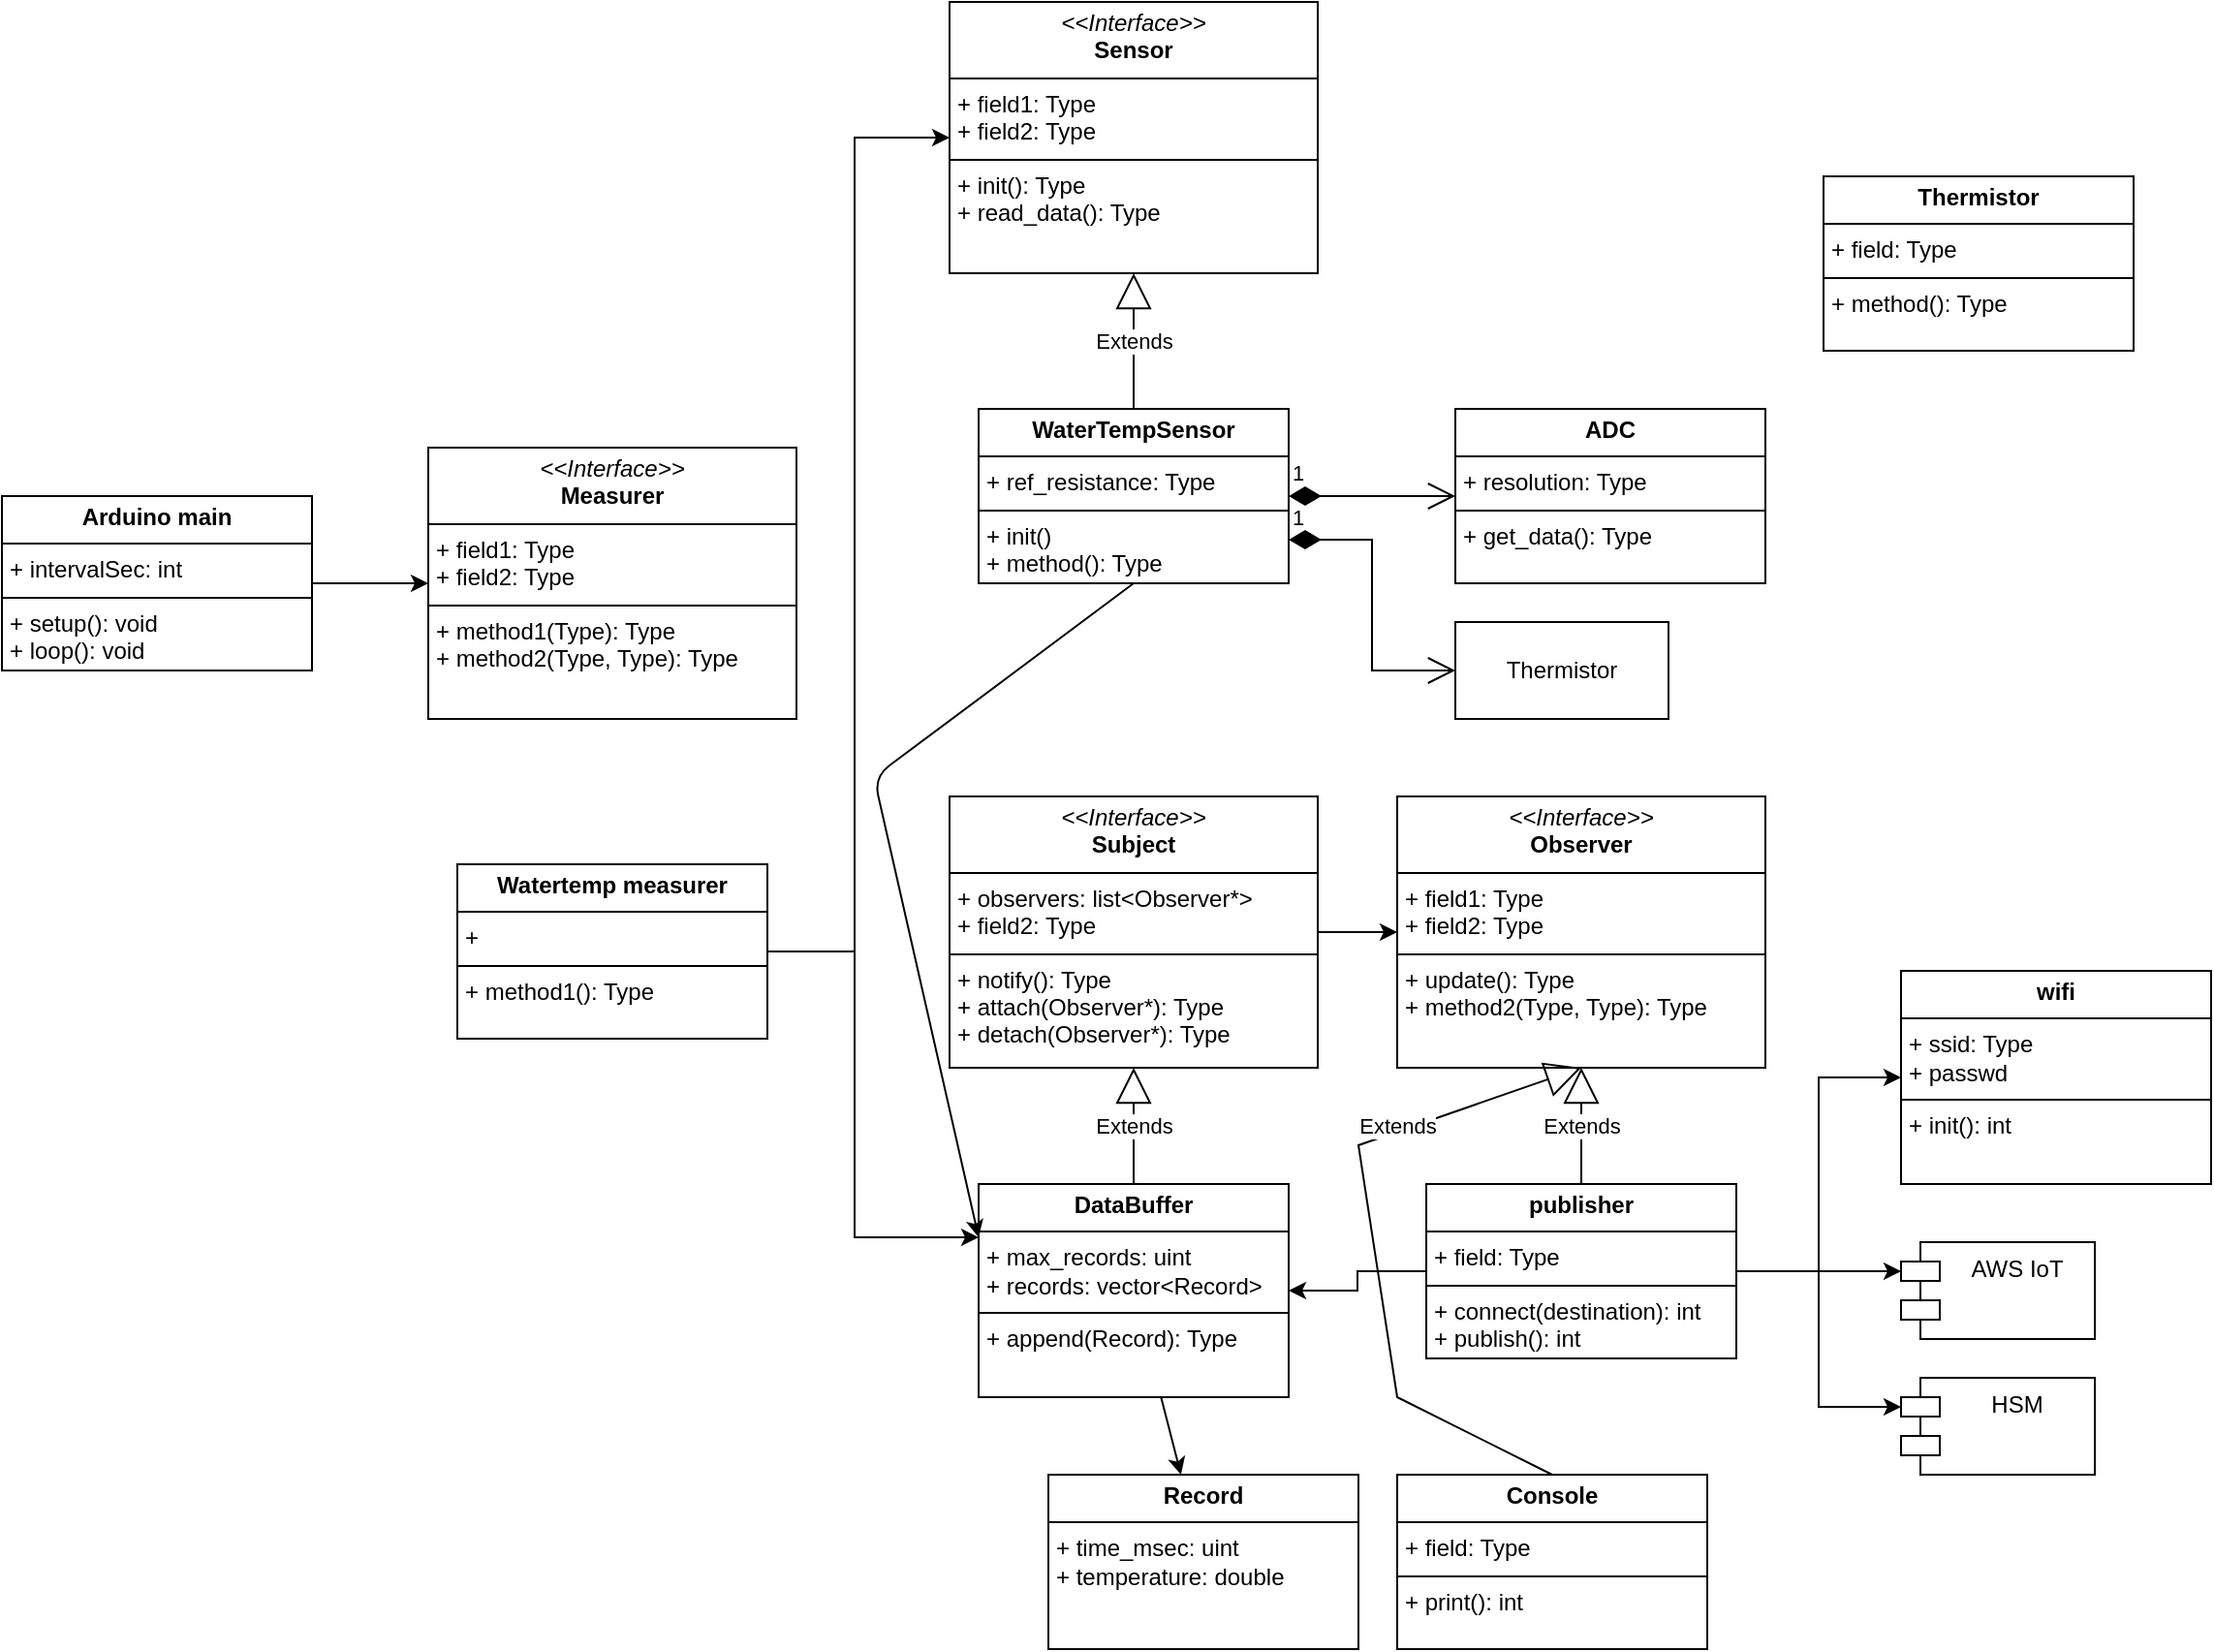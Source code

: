 <mxfile>
    <diagram name="ページ1" id="UR_ITEIautQUsva23LOp">
        <mxGraphModel dx="1621" dy="1147" grid="1" gridSize="10" guides="1" tooltips="1" connect="1" arrows="1" fold="1" page="1" pageScale="1" pageWidth="827" pageHeight="1169" math="0" shadow="0">
            <root>
                <mxCell id="0"/>
                <mxCell id="1" parent="0"/>
                <mxCell id="nueoBePni5CHiUYIm0EF-1" value="&lt;p style=&quot;margin:0px;margin-top:4px;text-align:center;&quot;&gt;&lt;i&gt;&amp;lt;&amp;lt;Interface&amp;gt;&amp;gt;&lt;/i&gt;&lt;br&gt;&lt;b&gt;Sensor&lt;/b&gt;&lt;/p&gt;&lt;hr size=&quot;1&quot; style=&quot;border-style:solid;&quot;&gt;&lt;p style=&quot;margin:0px;margin-left:4px;&quot;&gt;+ field1: Type&lt;br&gt;+ field2: Type&lt;/p&gt;&lt;hr size=&quot;1&quot; style=&quot;border-style:solid;&quot;&gt;&lt;p style=&quot;margin:0px;margin-left:4px;&quot;&gt;+ init(): Type&lt;br&gt;+ read_data(): Type&lt;/p&gt;" style="verticalAlign=top;align=left;overflow=fill;html=1;whiteSpace=wrap;" parent="1" vertex="1">
                    <mxGeometry x="399" y="140" width="190" height="140" as="geometry"/>
                </mxCell>
                <mxCell id="nueoBePni5CHiUYIm0EF-2" value="&lt;p style=&quot;margin:0px;margin-top:4px;text-align:center;&quot;&gt;&lt;i&gt;&amp;lt;&amp;lt;Interface&amp;gt;&amp;gt;&lt;/i&gt;&lt;br&gt;&lt;b&gt;Measurer&lt;/b&gt;&lt;/p&gt;&lt;hr size=&quot;1&quot; style=&quot;border-style:solid;&quot;&gt;&lt;p style=&quot;margin:0px;margin-left:4px;&quot;&gt;+ field1: Type&lt;br&gt;+ field2: Type&lt;/p&gt;&lt;hr size=&quot;1&quot; style=&quot;border-style:solid;&quot;&gt;&lt;p style=&quot;margin:0px;margin-left:4px;&quot;&gt;+ method1(Type): Type&lt;br&gt;+ method2(Type, Type): Type&lt;/p&gt;" style="verticalAlign=top;align=left;overflow=fill;html=1;whiteSpace=wrap;" parent="1" vertex="1">
                    <mxGeometry x="130" y="370" width="190" height="140" as="geometry"/>
                </mxCell>
                <mxCell id="nueoBePni5CHiUYIm0EF-3" value="&lt;p style=&quot;margin:0px;margin-top:4px;text-align:center;&quot;&gt;&lt;i&gt;&amp;lt;&amp;lt;Interface&amp;gt;&amp;gt;&lt;/i&gt;&lt;br&gt;&lt;b&gt;Subject&lt;/b&gt;&lt;/p&gt;&lt;hr size=&quot;1&quot; style=&quot;border-style:solid;&quot;&gt;&lt;p style=&quot;margin:0px;margin-left:4px;&quot;&gt;+ observers: list&amp;lt;Observer*&amp;gt;&lt;br&gt;+ field2: Type&lt;/p&gt;&lt;hr size=&quot;1&quot; style=&quot;border-style:solid;&quot;&gt;&lt;p style=&quot;margin:0px;margin-left:4px;&quot;&gt;+ notify(): Type&lt;/p&gt;&lt;p style=&quot;margin:0px;margin-left:4px;&quot;&gt;+ attach(Observer*): Type&lt;/p&gt;&lt;p style=&quot;margin:0px;margin-left:4px;&quot;&gt;+ detach(Observer*): Type&lt;/p&gt;" style="verticalAlign=top;align=left;overflow=fill;html=1;whiteSpace=wrap;" parent="1" vertex="1">
                    <mxGeometry x="399" y="550" width="190" height="140" as="geometry"/>
                </mxCell>
                <mxCell id="nueoBePni5CHiUYIm0EF-4" value="&lt;p style=&quot;margin:0px;margin-top:4px;text-align:center;&quot;&gt;&lt;i&gt;&amp;lt;&amp;lt;Interface&amp;gt;&amp;gt;&lt;/i&gt;&lt;br&gt;&lt;b&gt;Observer&lt;/b&gt;&lt;/p&gt;&lt;hr size=&quot;1&quot; style=&quot;border-style:solid;&quot;&gt;&lt;p style=&quot;margin:0px;margin-left:4px;&quot;&gt;+ field1: Type&lt;br&gt;+ field2: Type&lt;/p&gt;&lt;hr size=&quot;1&quot; style=&quot;border-style:solid;&quot;&gt;&lt;p style=&quot;margin:0px;margin-left:4px;&quot;&gt;+ update(): Type&lt;br&gt;+ method2(Type, Type): Type&lt;/p&gt;" style="verticalAlign=top;align=left;overflow=fill;html=1;whiteSpace=wrap;" parent="1" vertex="1">
                    <mxGeometry x="630" y="550" width="190" height="140" as="geometry"/>
                </mxCell>
                <mxCell id="6" style="edgeStyle=none;html=1;" edge="1" parent="1" source="nueoBePni5CHiUYIm0EF-5" target="5">
                    <mxGeometry relative="1" as="geometry"/>
                </mxCell>
                <mxCell id="nueoBePni5CHiUYIm0EF-5" value="&lt;p style=&quot;margin:0px;margin-top:4px;text-align:center;&quot;&gt;&lt;b&gt;DataBuffer&lt;/b&gt;&lt;/p&gt;&lt;hr size=&quot;1&quot; style=&quot;border-style:solid;&quot;&gt;&lt;p style=&quot;margin:0px;margin-left:4px;&quot;&gt;+ max_records: uint&lt;/p&gt;&lt;p style=&quot;margin:0px;margin-left:4px;&quot;&gt;+ records: vector&amp;lt;Record&amp;gt;&lt;/p&gt;&lt;hr size=&quot;1&quot; style=&quot;border-style:solid;&quot;&gt;&lt;p style=&quot;margin:0px;margin-left:4px;&quot;&gt;+ append(Record): Type&lt;/p&gt;" style="verticalAlign=top;align=left;overflow=fill;html=1;whiteSpace=wrap;" parent="1" vertex="1">
                    <mxGeometry x="414" y="750" width="160" height="110" as="geometry"/>
                </mxCell>
                <mxCell id="2" style="edgeStyle=none;html=1;entryX=0;entryY=0.25;entryDx=0;entryDy=0;exitX=0.5;exitY=1;exitDx=0;exitDy=0;" parent="1" source="nueoBePni5CHiUYIm0EF-6" target="nueoBePni5CHiUYIm0EF-5" edge="1">
                    <mxGeometry relative="1" as="geometry">
                        <Array as="points">
                            <mxPoint x="360" y="540"/>
                        </Array>
                    </mxGeometry>
                </mxCell>
                <mxCell id="nueoBePni5CHiUYIm0EF-6" value="&lt;p style=&quot;margin:0px;margin-top:4px;text-align:center;&quot;&gt;&lt;b&gt;WaterTempSensor&lt;/b&gt;&lt;/p&gt;&lt;hr size=&quot;1&quot; style=&quot;border-style:solid;&quot;&gt;&lt;p style=&quot;margin:0px;margin-left:4px;&quot;&gt;+ ref_resistance: Type&lt;/p&gt;&lt;hr size=&quot;1&quot; style=&quot;border-style:solid;&quot;&gt;&lt;p style=&quot;margin:0px;margin-left:4px;&quot;&gt;+ init()&lt;/p&gt;&lt;p style=&quot;margin:0px;margin-left:4px;&quot;&gt;+ method(): Type&lt;/p&gt;" style="verticalAlign=top;align=left;overflow=fill;html=1;whiteSpace=wrap;" parent="1" vertex="1">
                    <mxGeometry x="414" y="350" width="160" height="90" as="geometry"/>
                </mxCell>
                <mxCell id="nueoBePni5CHiUYIm0EF-18" style="edgeStyle=orthogonalEdgeStyle;rounded=0;orthogonalLoop=1;jettySize=auto;html=1;" parent="1" source="nueoBePni5CHiUYIm0EF-3" target="nueoBePni5CHiUYIm0EF-4" edge="1">
                    <mxGeometry relative="1" as="geometry"/>
                </mxCell>
                <mxCell id="nueoBePni5CHiUYIm0EF-31" style="edgeStyle=orthogonalEdgeStyle;rounded=0;orthogonalLoop=1;jettySize=auto;html=1;" parent="1" source="nueoBePni5CHiUYIm0EF-7" target="nueoBePni5CHiUYIm0EF-5" edge="1">
                    <mxGeometry relative="1" as="geometry"/>
                </mxCell>
                <mxCell id="nueoBePni5CHiUYIm0EF-32" style="edgeStyle=orthogonalEdgeStyle;rounded=0;orthogonalLoop=1;jettySize=auto;html=1;entryX=0;entryY=0.5;entryDx=0;entryDy=0;" parent="1" source="nueoBePni5CHiUYIm0EF-7" target="nueoBePni5CHiUYIm0EF-27" edge="1">
                    <mxGeometry relative="1" as="geometry"/>
                </mxCell>
                <mxCell id="nueoBePni5CHiUYIm0EF-7" value="&lt;p style=&quot;margin:0px;margin-top:4px;text-align:center;&quot;&gt;&lt;b&gt;publisher&lt;/b&gt;&lt;/p&gt;&lt;hr size=&quot;1&quot; style=&quot;border-style:solid;&quot;&gt;&lt;p style=&quot;margin:0px;margin-left:4px;&quot;&gt;+ field: Type&lt;/p&gt;&lt;hr size=&quot;1&quot; style=&quot;border-style:solid;&quot;&gt;&lt;p style=&quot;margin:0px;margin-left:4px;&quot;&gt;+ connect(destination): int&lt;/p&gt;&lt;p style=&quot;margin:0px;margin-left:4px;&quot;&gt;+ publish(): int&lt;/p&gt;" style="verticalAlign=top;align=left;overflow=fill;html=1;whiteSpace=wrap;" parent="1" vertex="1">
                    <mxGeometry x="645" y="750" width="160" height="90" as="geometry"/>
                </mxCell>
                <mxCell id="nueoBePni5CHiUYIm0EF-8" value="&lt;p style=&quot;margin:0px;margin-top:4px;text-align:center;&quot;&gt;&lt;b&gt;ADC&lt;/b&gt;&lt;/p&gt;&lt;hr size=&quot;1&quot; style=&quot;border-style:solid;&quot;&gt;&lt;p style=&quot;margin:0px;margin-left:4px;&quot;&gt;+ resolution: Type&lt;/p&gt;&lt;hr size=&quot;1&quot; style=&quot;border-style:solid;&quot;&gt;&lt;p style=&quot;margin:0px;margin-left:4px;&quot;&gt;+ get_data(): Type&lt;/p&gt;" style="verticalAlign=top;align=left;overflow=fill;html=1;whiteSpace=wrap;" parent="1" vertex="1">
                    <mxGeometry x="660" y="350" width="160" height="90" as="geometry"/>
                </mxCell>
                <mxCell id="nueoBePni5CHiUYIm0EF-9" value="&lt;p style=&quot;margin:0px;margin-top:4px;text-align:center;&quot;&gt;&lt;b&gt;Thermistor&lt;/b&gt;&lt;/p&gt;&lt;hr size=&quot;1&quot; style=&quot;border-style:solid;&quot;&gt;&lt;p style=&quot;margin:0px;margin-left:4px;&quot;&gt;+ field: Type&lt;/p&gt;&lt;hr size=&quot;1&quot; style=&quot;border-style:solid;&quot;&gt;&lt;p style=&quot;margin:0px;margin-left:4px;&quot;&gt;+ method(): Type&lt;/p&gt;" style="verticalAlign=top;align=left;overflow=fill;html=1;whiteSpace=wrap;" parent="1" vertex="1">
                    <mxGeometry x="850" y="230" width="160" height="90" as="geometry"/>
                </mxCell>
                <mxCell id="nueoBePni5CHiUYIm0EF-16" style="edgeStyle=orthogonalEdgeStyle;rounded=0;orthogonalLoop=1;jettySize=auto;html=1;entryX=0;entryY=0.5;entryDx=0;entryDy=0;" parent="1" source="nueoBePni5CHiUYIm0EF-30" target="nueoBePni5CHiUYIm0EF-1" edge="1">
                    <mxGeometry relative="1" as="geometry">
                        <Array as="points">
                            <mxPoint x="350" y="630"/>
                            <mxPoint x="350" y="210"/>
                        </Array>
                    </mxGeometry>
                </mxCell>
                <mxCell id="nueoBePni5CHiUYIm0EF-17" style="edgeStyle=orthogonalEdgeStyle;rounded=0;orthogonalLoop=1;jettySize=auto;html=1;entryX=0;entryY=0.25;entryDx=0;entryDy=0;" parent="1" source="nueoBePni5CHiUYIm0EF-30" target="nueoBePni5CHiUYIm0EF-5" edge="1">
                    <mxGeometry relative="1" as="geometry">
                        <Array as="points">
                            <mxPoint x="350" y="630"/>
                            <mxPoint x="350" y="778"/>
                        </Array>
                    </mxGeometry>
                </mxCell>
                <mxCell id="nueoBePni5CHiUYIm0EF-34" style="edgeStyle=orthogonalEdgeStyle;rounded=0;orthogonalLoop=1;jettySize=auto;html=1;" parent="1" source="nueoBePni5CHiUYIm0EF-15" target="nueoBePni5CHiUYIm0EF-2" edge="1">
                    <mxGeometry relative="1" as="geometry"/>
                </mxCell>
                <mxCell id="nueoBePni5CHiUYIm0EF-15" value="&lt;p style=&quot;margin:0px;margin-top:4px;text-align:center;&quot;&gt;&lt;b&gt;Arduino main&lt;/b&gt;&lt;/p&gt;&lt;hr size=&quot;1&quot; style=&quot;border-style:solid;&quot;&gt;&lt;p style=&quot;margin:0px;margin-left:4px;&quot;&gt;+ intervalSec: int&lt;/p&gt;&lt;hr size=&quot;1&quot; style=&quot;border-style:solid;&quot;&gt;&lt;p style=&quot;margin:0px;margin-left:4px;&quot;&gt;+ setup(): void&lt;/p&gt;&lt;p style=&quot;margin:0px;margin-left:4px;&quot;&gt;+ loop(): void&lt;/p&gt;" style="verticalAlign=top;align=left;overflow=fill;html=1;whiteSpace=wrap;" parent="1" vertex="1">
                    <mxGeometry x="-90" y="395" width="160" height="90" as="geometry"/>
                </mxCell>
                <mxCell id="nueoBePni5CHiUYIm0EF-19" value="AWS IoT" style="shape=module;align=left;spacingLeft=20;align=center;verticalAlign=top;whiteSpace=wrap;html=1;" parent="1" vertex="1">
                    <mxGeometry x="890" y="780" width="100" height="50" as="geometry"/>
                </mxCell>
                <mxCell id="nueoBePni5CHiUYIm0EF-20" style="edgeStyle=orthogonalEdgeStyle;rounded=0;orthogonalLoop=1;jettySize=auto;html=1;entryX=0;entryY=0;entryDx=0;entryDy=15;entryPerimeter=0;" parent="1" source="nueoBePni5CHiUYIm0EF-7" target="nueoBePni5CHiUYIm0EF-19" edge="1">
                    <mxGeometry relative="1" as="geometry"/>
                </mxCell>
                <mxCell id="nueoBePni5CHiUYIm0EF-21" value="Extends" style="endArrow=block;endSize=16;endFill=0;html=1;rounded=0;" parent="1" source="nueoBePni5CHiUYIm0EF-6" target="nueoBePni5CHiUYIm0EF-1" edge="1">
                    <mxGeometry width="160" relative="1" as="geometry">
                        <mxPoint x="530" y="470" as="sourcePoint"/>
                        <mxPoint x="690" y="470" as="targetPoint"/>
                    </mxGeometry>
                </mxCell>
                <mxCell id="nueoBePni5CHiUYIm0EF-22" value="Extends" style="endArrow=block;endSize=16;endFill=0;html=1;rounded=0;" parent="1" source="nueoBePni5CHiUYIm0EF-5" target="nueoBePni5CHiUYIm0EF-3" edge="1">
                    <mxGeometry width="160" relative="1" as="geometry">
                        <mxPoint x="530" y="570" as="sourcePoint"/>
                        <mxPoint x="690" y="570" as="targetPoint"/>
                    </mxGeometry>
                </mxCell>
                <mxCell id="nueoBePni5CHiUYIm0EF-23" value="Extends" style="endArrow=block;endSize=16;endFill=0;html=1;rounded=0;" parent="1" source="nueoBePni5CHiUYIm0EF-7" target="nueoBePni5CHiUYIm0EF-4" edge="1">
                    <mxGeometry width="160" relative="1" as="geometry">
                        <mxPoint x="530" y="570" as="sourcePoint"/>
                        <mxPoint x="690" y="570" as="targetPoint"/>
                    </mxGeometry>
                </mxCell>
                <mxCell id="nueoBePni5CHiUYIm0EF-24" value="1" style="endArrow=open;html=1;endSize=12;startArrow=diamondThin;startSize=14;startFill=1;edgeStyle=orthogonalEdgeStyle;align=left;verticalAlign=bottom;rounded=0;exitX=1;exitY=0.5;exitDx=0;exitDy=0;" parent="1" source="nueoBePni5CHiUYIm0EF-6" target="nueoBePni5CHiUYIm0EF-8" edge="1">
                    <mxGeometry x="-1" y="3" relative="1" as="geometry">
                        <mxPoint x="530" y="480" as="sourcePoint"/>
                        <mxPoint x="690" y="480" as="targetPoint"/>
                    </mxGeometry>
                </mxCell>
                <mxCell id="nueoBePni5CHiUYIm0EF-27" value="&lt;p style=&quot;margin:0px;margin-top:4px;text-align:center;&quot;&gt;&lt;b&gt;wifi&lt;/b&gt;&lt;/p&gt;&lt;hr size=&quot;1&quot; style=&quot;border-style:solid;&quot;&gt;&lt;p style=&quot;margin:0px;margin-left:4px;&quot;&gt;+ ssid: Type&lt;/p&gt;&lt;p style=&quot;margin:0px;margin-left:4px;&quot;&gt;+ passwd&lt;/p&gt;&lt;hr size=&quot;1&quot; style=&quot;border-style:solid;&quot;&gt;&lt;p style=&quot;margin:0px;margin-left:4px;&quot;&gt;+ init(): int&lt;/p&gt;" style="verticalAlign=top;align=left;overflow=fill;html=1;whiteSpace=wrap;" parent="1" vertex="1">
                    <mxGeometry x="890" y="640" width="160" height="110" as="geometry"/>
                </mxCell>
                <mxCell id="nueoBePni5CHiUYIm0EF-29" value="HSM" style="shape=module;align=left;spacingLeft=20;align=center;verticalAlign=top;whiteSpace=wrap;html=1;" parent="1" vertex="1">
                    <mxGeometry x="890" y="850" width="100" height="50" as="geometry"/>
                </mxCell>
                <mxCell id="nueoBePni5CHiUYIm0EF-30" value="&lt;p style=&quot;margin:0px;margin-top:4px;text-align:center;&quot;&gt;&lt;b&gt;Watertemp measurer&lt;/b&gt;&lt;/p&gt;&lt;hr size=&quot;1&quot; style=&quot;border-style:solid;&quot;&gt;&lt;p style=&quot;margin:0px;margin-left:4px;&quot;&gt;+&lt;/p&gt;&lt;hr size=&quot;1&quot; style=&quot;border-style:solid;&quot;&gt;&lt;p style=&quot;margin:0px;margin-left:4px;&quot;&gt;&lt;span style=&quot;background-color: initial;&quot;&gt;+ method1(): Type&lt;/span&gt;&lt;br&gt;&lt;/p&gt;" style="verticalAlign=top;align=left;overflow=fill;html=1;whiteSpace=wrap;" parent="1" vertex="1">
                    <mxGeometry x="145" y="585" width="160" height="90" as="geometry"/>
                </mxCell>
                <mxCell id="nueoBePni5CHiUYIm0EF-33" style="edgeStyle=orthogonalEdgeStyle;rounded=0;orthogonalLoop=1;jettySize=auto;html=1;entryX=0;entryY=0;entryDx=0;entryDy=15;entryPerimeter=0;" parent="1" source="nueoBePni5CHiUYIm0EF-7" target="nueoBePni5CHiUYIm0EF-29" edge="1">
                    <mxGeometry relative="1" as="geometry"/>
                </mxCell>
                <mxCell id="nueoBePni5CHiUYIm0EF-35" value="Thermistor" style="html=1;whiteSpace=wrap;" parent="1" vertex="1">
                    <mxGeometry x="660" y="460" width="110" height="50" as="geometry"/>
                </mxCell>
                <mxCell id="nueoBePni5CHiUYIm0EF-36" value="1" style="endArrow=open;html=1;endSize=12;startArrow=diamondThin;startSize=14;startFill=1;edgeStyle=orthogonalEdgeStyle;align=left;verticalAlign=bottom;rounded=0;entryX=0;entryY=0.5;entryDx=0;entryDy=0;exitX=1;exitY=0.75;exitDx=0;exitDy=0;" parent="1" source="nueoBePni5CHiUYIm0EF-6" target="nueoBePni5CHiUYIm0EF-35" edge="1">
                    <mxGeometry x="-1" y="3" relative="1" as="geometry">
                        <mxPoint x="566.5" y="447" as="sourcePoint"/>
                        <mxPoint x="659.5" y="440" as="targetPoint"/>
                    </mxGeometry>
                </mxCell>
                <mxCell id="3" value="&lt;p style=&quot;margin:0px;margin-top:4px;text-align:center;&quot;&gt;&lt;b&gt;Console&lt;/b&gt;&lt;/p&gt;&lt;hr size=&quot;1&quot; style=&quot;border-style:solid;&quot;&gt;&lt;p style=&quot;margin:0px;margin-left:4px;&quot;&gt;+ field: Type&lt;/p&gt;&lt;hr size=&quot;1&quot; style=&quot;border-style:solid;&quot;&gt;&lt;p style=&quot;margin:0px;margin-left:4px;&quot;&gt;&lt;span style=&quot;background-color: initial;&quot;&gt;+ print(): int&lt;/span&gt;&lt;br&gt;&lt;/p&gt;" style="verticalAlign=top;align=left;overflow=fill;html=1;whiteSpace=wrap;" parent="1" vertex="1">
                    <mxGeometry x="630" y="900" width="160" height="90" as="geometry"/>
                </mxCell>
                <mxCell id="4" value="Extends" style="endArrow=block;endSize=16;endFill=0;html=1;rounded=0;exitX=0.5;exitY=0;exitDx=0;exitDy=0;entryX=0.5;entryY=1;entryDx=0;entryDy=0;" parent="1" source="3" target="nueoBePni5CHiUYIm0EF-4" edge="1">
                    <mxGeometry x="0.419" y="3" width="160" relative="1" as="geometry">
                        <mxPoint x="735" y="760" as="sourcePoint"/>
                        <mxPoint x="735" y="700" as="targetPoint"/>
                        <Array as="points">
                            <mxPoint x="630" y="860"/>
                            <mxPoint x="610" y="730"/>
                        </Array>
                        <mxPoint as="offset"/>
                    </mxGeometry>
                </mxCell>
                <mxCell id="5" value="&lt;p style=&quot;margin:0px;margin-top:4px;text-align:center;&quot;&gt;&lt;b&gt;Record&lt;/b&gt;&lt;/p&gt;&lt;hr size=&quot;1&quot; style=&quot;border-style:solid;&quot;&gt;&lt;p style=&quot;margin:0px;margin-left:4px;&quot;&gt;+ time_msec: uint&lt;/p&gt;&lt;p style=&quot;margin:0px;margin-left:4px;&quot;&gt;+ temperature: double&lt;/p&gt;" style="verticalAlign=top;align=left;overflow=fill;html=1;whiteSpace=wrap;" vertex="1" parent="1">
                    <mxGeometry x="450" y="900" width="160" height="90" as="geometry"/>
                </mxCell>
            </root>
        </mxGraphModel>
    </diagram>
</mxfile>